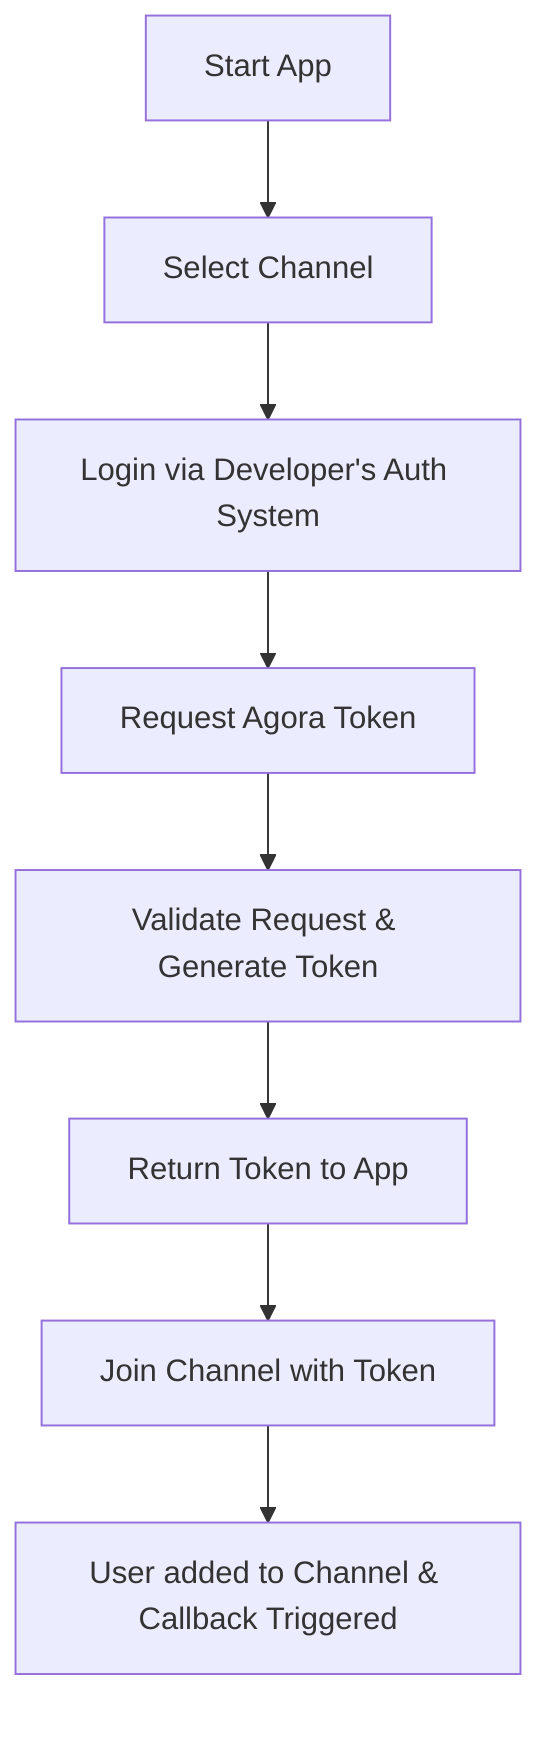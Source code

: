 flowchart TD
    A[Start App] --> B[Select Channel]
    B --> C[Login via Developer's Auth System]
    C --> D[Request Agora Token]
    D --> E[Validate Request & Generate Token]
    E --> F[Return Token to App]
    F --> G[Join Channel with Token]
    G --> H[User added to Channel & Callback Triggered]